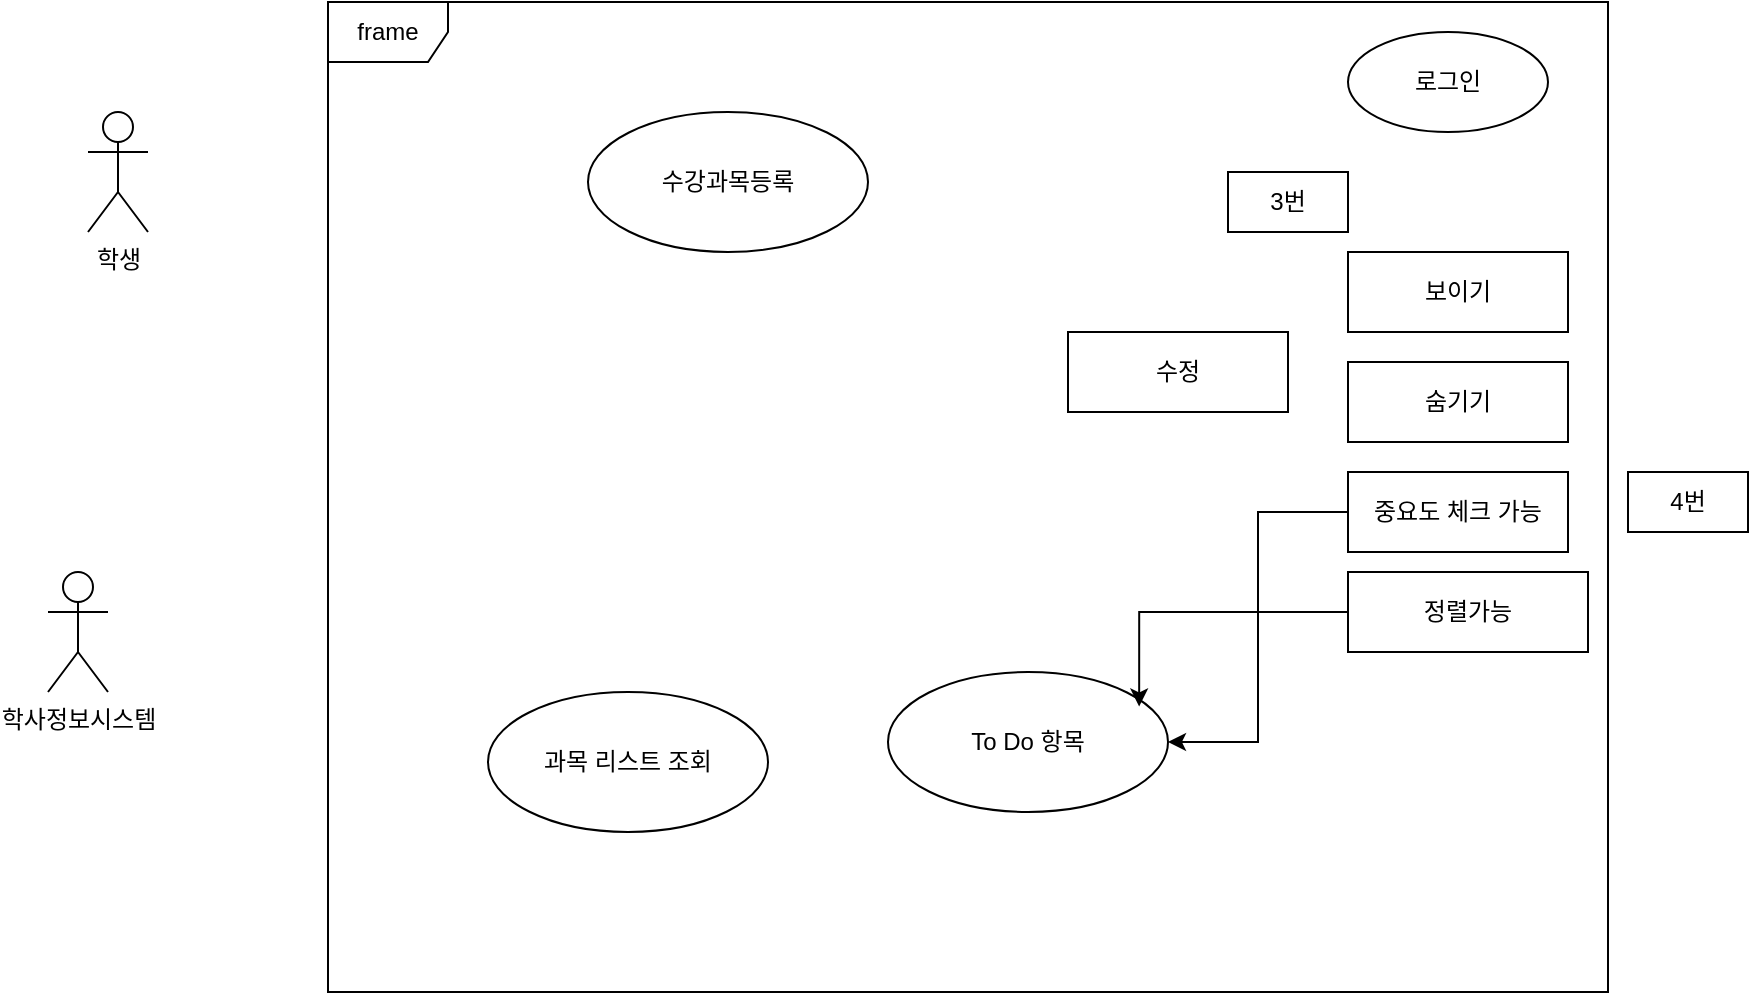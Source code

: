 <mxfile version="24.8.4">
  <diagram name="페이지-1" id="zLDG6PGTuD3OFIEH7AD8">
    <mxGraphModel dx="1050" dy="522" grid="1" gridSize="10" guides="1" tooltips="1" connect="1" arrows="1" fold="1" page="1" pageScale="1" pageWidth="850" pageHeight="1100" math="0" shadow="0">
      <root>
        <mxCell id="0" />
        <mxCell id="1" parent="0" />
        <mxCell id="hAZ7BS8OIwkYzedntqdI-1" value="학생" style="shape=umlActor;verticalLabelPosition=bottom;verticalAlign=top;html=1;outlineConnect=0;" parent="1" vertex="1">
          <mxGeometry x="70" y="60" width="30" height="60" as="geometry" />
        </mxCell>
        <mxCell id="hAZ7BS8OIwkYzedntqdI-2" value="학사정보시스템" style="shape=umlActor;verticalLabelPosition=bottom;verticalAlign=top;html=1;outlineConnect=0;" parent="1" vertex="1">
          <mxGeometry x="50" y="290" width="30" height="60" as="geometry" />
        </mxCell>
        <mxCell id="yUfuFuD09PTQG4UZW8ii-1" value="수강과목등록" style="ellipse;whiteSpace=wrap;html=1;strokeColor=default;align=center;verticalAlign=middle;fontFamily=Helvetica;fontSize=12;fontColor=default;fillColor=default;" parent="1" vertex="1">
          <mxGeometry x="320" y="60" width="140" height="70" as="geometry" />
        </mxCell>
        <mxCell id="QbLjZGvhFdgdJ97sdlxq-1" value="숨기기" style="html=1;whiteSpace=wrap;strokeColor=default;" vertex="1" parent="1">
          <mxGeometry x="700" y="185" width="110" height="40" as="geometry" />
        </mxCell>
        <mxCell id="QbLjZGvhFdgdJ97sdlxq-2" value="보이기" style="html=1;whiteSpace=wrap;" vertex="1" parent="1">
          <mxGeometry x="700" y="130" width="110" height="40" as="geometry" />
        </mxCell>
        <mxCell id="QbLjZGvhFdgdJ97sdlxq-3" value="수정" style="html=1;whiteSpace=wrap;" vertex="1" parent="1">
          <mxGeometry x="560" y="170" width="110" height="40" as="geometry" />
        </mxCell>
        <mxCell id="QbLjZGvhFdgdJ97sdlxq-23" style="edgeStyle=orthogonalEdgeStyle;rounded=0;orthogonalLoop=1;jettySize=auto;html=1;exitX=0;exitY=0.5;exitDx=0;exitDy=0;entryX=1;entryY=0.5;entryDx=0;entryDy=0;" edge="1" parent="1" source="QbLjZGvhFdgdJ97sdlxq-4" target="QbLjZGvhFdgdJ97sdlxq-22">
          <mxGeometry relative="1" as="geometry" />
        </mxCell>
        <mxCell id="QbLjZGvhFdgdJ97sdlxq-4" value="중요도 체크 가능" style="html=1;whiteSpace=wrap;" vertex="1" parent="1">
          <mxGeometry x="700" y="240" width="110" height="40" as="geometry" />
        </mxCell>
        <mxCell id="QbLjZGvhFdgdJ97sdlxq-7" value="로그인" style="ellipse;whiteSpace=wrap;html=1;strokeColor=default;align=center;verticalAlign=middle;fontFamily=Helvetica;fontSize=12;fontColor=default;fillColor=default;" vertex="1" parent="1">
          <mxGeometry x="700" y="20" width="100" height="50" as="geometry" />
        </mxCell>
        <mxCell id="QbLjZGvhFdgdJ97sdlxq-9" value="정렬가능" style="html=1;whiteSpace=wrap;" vertex="1" parent="1">
          <mxGeometry x="700" y="290" width="120" height="40" as="geometry" />
        </mxCell>
        <mxCell id="QbLjZGvhFdgdJ97sdlxq-16" value="3번" style="html=1;whiteSpace=wrap;" vertex="1" parent="1">
          <mxGeometry x="640" y="90" width="60" height="30" as="geometry" />
        </mxCell>
        <mxCell id="QbLjZGvhFdgdJ97sdlxq-20" value="4번" style="html=1;whiteSpace=wrap;" vertex="1" parent="1">
          <mxGeometry x="840" y="240" width="60" height="30" as="geometry" />
        </mxCell>
        <mxCell id="QbLjZGvhFdgdJ97sdlxq-22" value="To Do 항목" style="ellipse;whiteSpace=wrap;html=1;strokeColor=default;align=center;verticalAlign=middle;fontFamily=Helvetica;fontSize=12;fontColor=default;fillColor=default;" vertex="1" parent="1">
          <mxGeometry x="470" y="340" width="140" height="70" as="geometry" />
        </mxCell>
        <mxCell id="QbLjZGvhFdgdJ97sdlxq-24" style="edgeStyle=orthogonalEdgeStyle;rounded=0;orthogonalLoop=1;jettySize=auto;html=1;exitX=0;exitY=0.5;exitDx=0;exitDy=0;entryX=0.897;entryY=0.246;entryDx=0;entryDy=0;entryPerimeter=0;" edge="1" parent="1" source="QbLjZGvhFdgdJ97sdlxq-9" target="QbLjZGvhFdgdJ97sdlxq-22">
          <mxGeometry relative="1" as="geometry" />
        </mxCell>
        <mxCell id="QbLjZGvhFdgdJ97sdlxq-25" value="frame" style="shape=umlFrame;whiteSpace=wrap;html=1;pointerEvents=0;" vertex="1" parent="1">
          <mxGeometry x="190" y="5" width="640" height="495" as="geometry" />
        </mxCell>
        <mxCell id="QbLjZGvhFdgdJ97sdlxq-29" value="과목 리스트 조회" style="ellipse;whiteSpace=wrap;html=1;strokeColor=default;align=center;verticalAlign=middle;fontFamily=Helvetica;fontSize=12;fontColor=default;fillColor=default;" vertex="1" parent="1">
          <mxGeometry x="270" y="350" width="140" height="70" as="geometry" />
        </mxCell>
      </root>
    </mxGraphModel>
  </diagram>
</mxfile>
